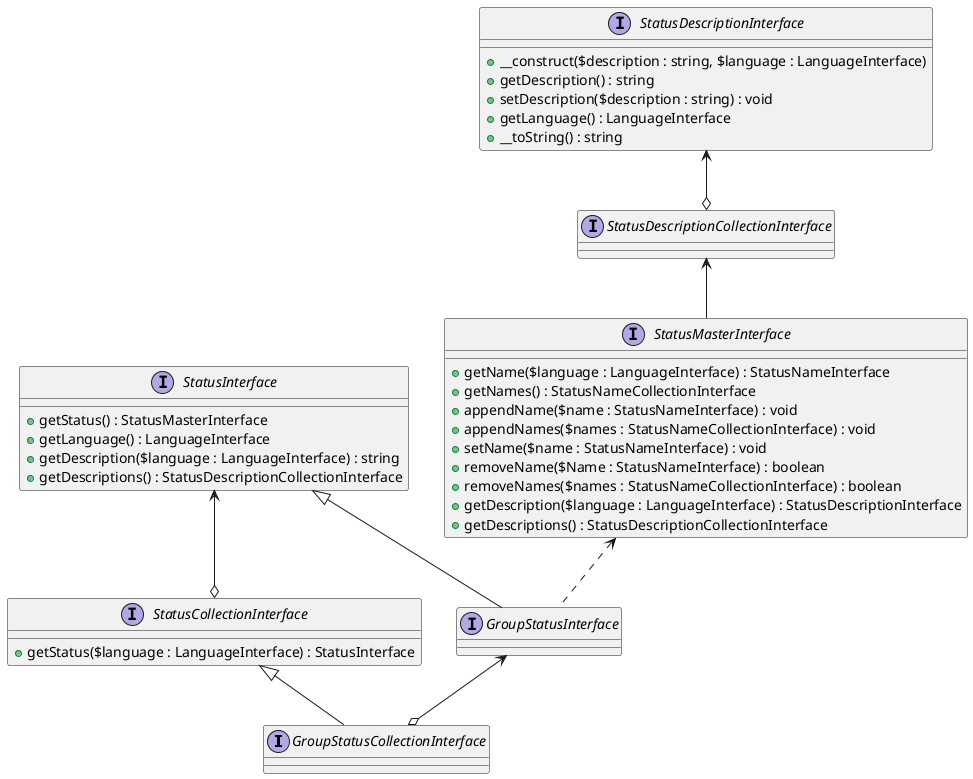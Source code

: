 @startuml

interface GroupStatusCollectionInterface{
}

interface StatusCollectionInterface{
    +getStatus($language : LanguageInterface) : StatusInterface
}

interface GroupStatusInterface{
}

interface StatusInterface{
    +getStatus() : StatusMasterInterface
    +getLanguage() : LanguageInterface
    +getDescription($language : LanguageInterface) : string
    +getDescriptions() : StatusDescriptionCollectionInterface
}

interface StatusMasterInterface{
    +getName($language : LanguageInterface) : StatusNameInterface
    +getNames() : StatusNameCollectionInterface
    +appendName($name : StatusNameInterface) : void
    +appendNames($names : StatusNameCollectionInterface) : void
    +setName($name : StatusNameInterface) : void
    +removeName($Name : StatusNameInterface) : boolean
    +removeNames($names : StatusNameCollectionInterface) : boolean
    +getDescription($language : LanguageInterface) : StatusDescriptionInterface
    +getDescriptions() : StatusDescriptionCollectionInterface
}

interface StatusDescriptionCollectionInterface{
}

interface StatusDescriptionInterface{
    +__construct($description : string, $language : LanguageInterface)
    +getDescription() : string
    +setDescription($description : string) : void
    +getLanguage() : LanguageInterface
    +__toString() : string
}

StatusCollectionInterface <|-- GroupStatusCollectionInterface
GroupStatusInterface <--o GroupStatusCollectionInterface

StatusInterface <--o StatusCollectionInterface

StatusInterface <|-- GroupStatusInterface
StatusMasterInterface <.. GroupStatusInterface

StatusDescriptionCollectionInterface <-- StatusMasterInterface

StatusDescriptionInterface <--o StatusDescriptionCollectionInterface

@enduml
